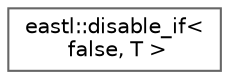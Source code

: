 digraph "类继承关系图"
{
 // LATEX_PDF_SIZE
  bgcolor="transparent";
  edge [fontname=Helvetica,fontsize=10,labelfontname=Helvetica,labelfontsize=10];
  node [fontname=Helvetica,fontsize=10,shape=box,height=0.2,width=0.4];
  rankdir="LR";
  Node0 [id="Node000000",label="eastl::disable_if\<\l false, T \>",height=0.2,width=0.4,color="grey40", fillcolor="white", style="filled",URL="$structeastl_1_1disable__if_3_01false_00_01_t_01_4.html",tooltip=" "];
}
